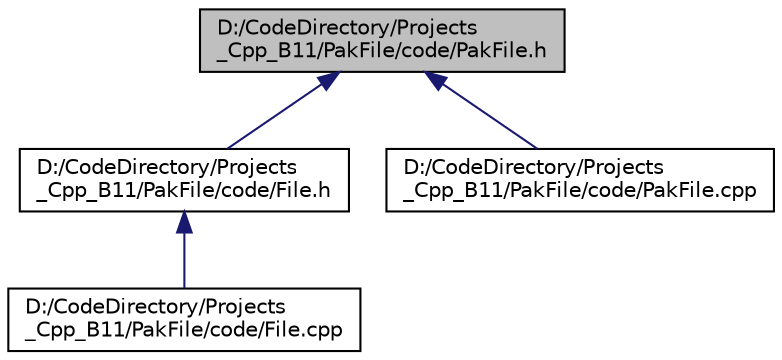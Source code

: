 digraph "D:/CodeDirectory/Projects_Cpp_B11/PakFile/code/PakFile.h"
{
 // LATEX_PDF_SIZE
  edge [fontname="Helvetica",fontsize="10",labelfontname="Helvetica",labelfontsize="10"];
  node [fontname="Helvetica",fontsize="10",shape=record];
  Node1 [label="D:/CodeDirectory/Projects\l_Cpp_B11/PakFile/code/PakFile.h",height=0.2,width=0.4,color="black", fillcolor="grey75", style="filled", fontcolor="black",tooltip="Pak file module (Header)"];
  Node1 -> Node2 [dir="back",color="midnightblue",fontsize="10",style="solid",fontname="Helvetica"];
  Node2 [label="D:/CodeDirectory/Projects\l_Cpp_B11/PakFile/code/File.h",height=0.2,width=0.4,color="black", fillcolor="white", style="filled",URL="$_file_8h.html",tooltip="Forward module (Header)"];
  Node2 -> Node3 [dir="back",color="midnightblue",fontsize="10",style="solid",fontname="Helvetica"];
  Node3 [label="D:/CodeDirectory/Projects\l_Cpp_B11/PakFile/code/File.cpp",height=0.2,width=0.4,color="black", fillcolor="white", style="filled",URL="$_file_8cpp.html",tooltip="Forward module."];
  Node1 -> Node4 [dir="back",color="midnightblue",fontsize="10",style="solid",fontname="Helvetica"];
  Node4 [label="D:/CodeDirectory/Projects\l_Cpp_B11/PakFile/code/PakFile.cpp",height=0.2,width=0.4,color="black", fillcolor="white", style="filled",URL="$_pak_file_8cpp.html",tooltip="Pak file module."];
}

